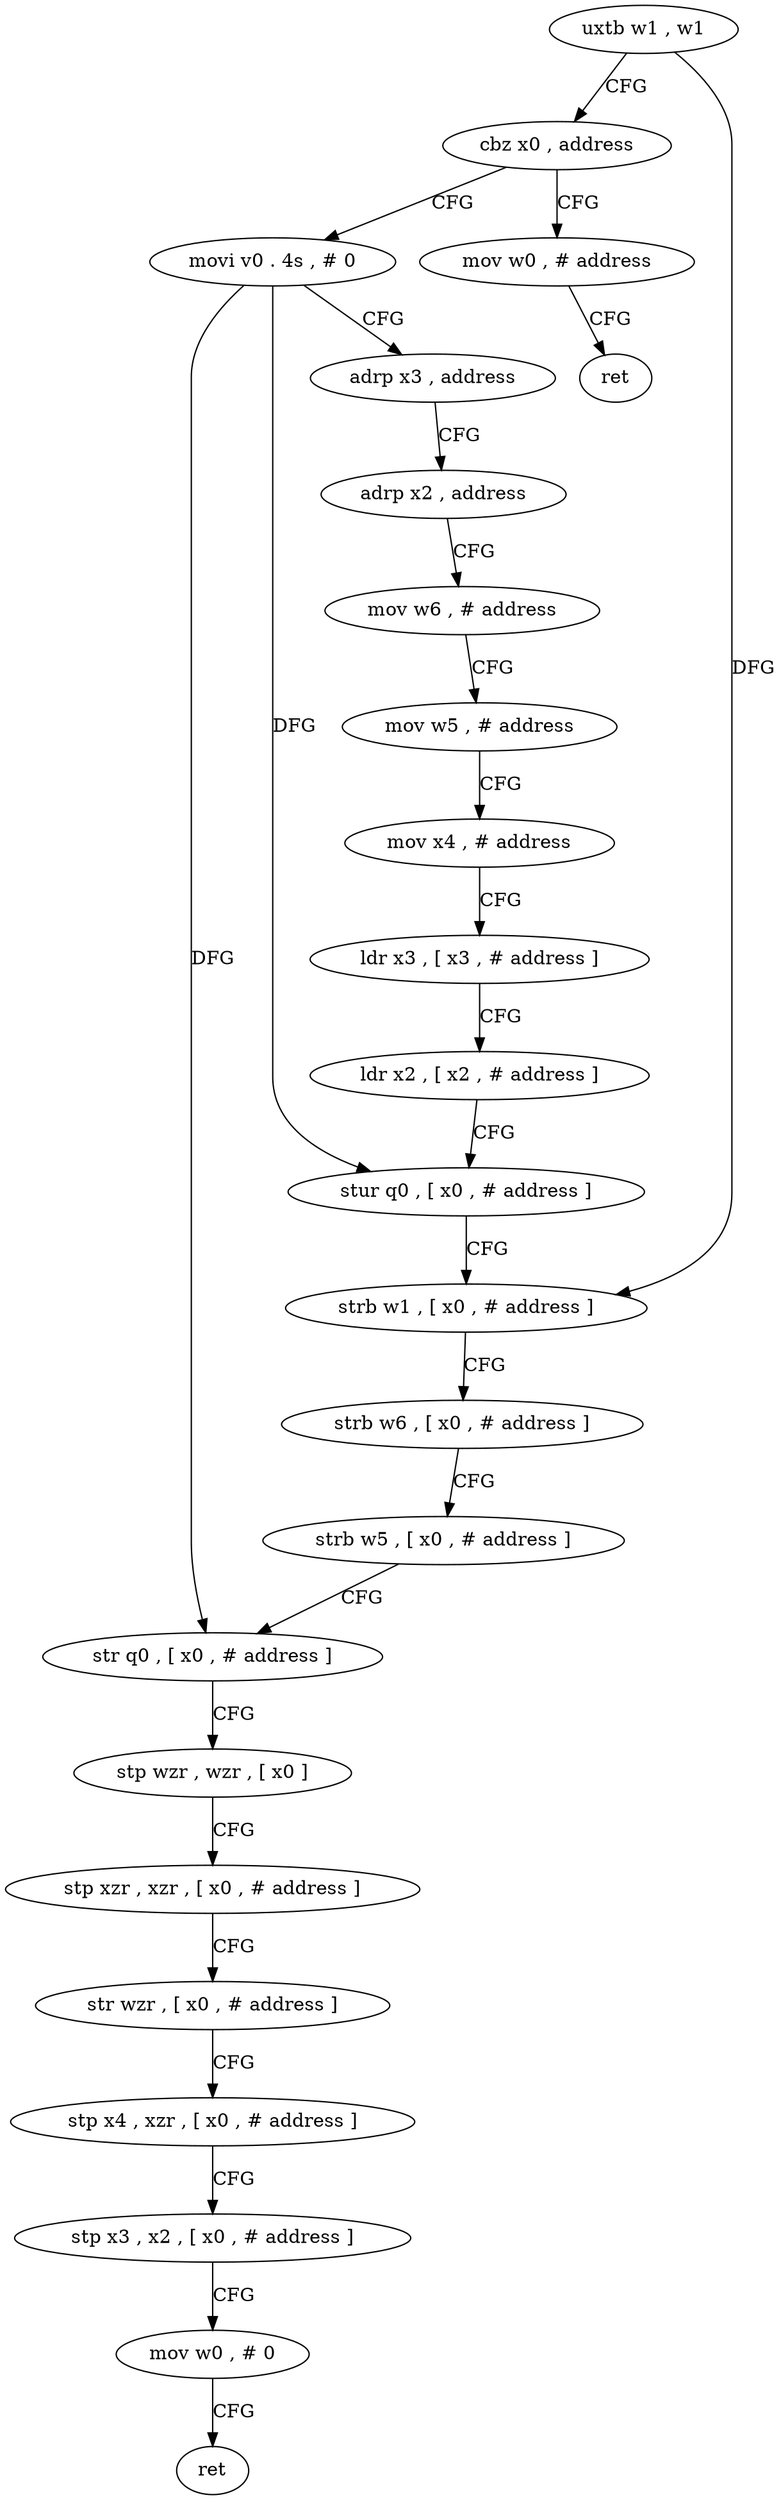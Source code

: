 digraph "func" {
"4305528" [label = "uxtb w1 , w1" ]
"4305532" [label = "cbz x0 , address" ]
"4305616" [label = "mov w0 , # address" ]
"4305536" [label = "movi v0 . 4s , # 0" ]
"4305620" [label = "ret" ]
"4305540" [label = "adrp x3 , address" ]
"4305544" [label = "adrp x2 , address" ]
"4305548" [label = "mov w6 , # address" ]
"4305552" [label = "mov w5 , # address" ]
"4305556" [label = "mov x4 , # address" ]
"4305560" [label = "ldr x3 , [ x3 , # address ]" ]
"4305564" [label = "ldr x2 , [ x2 , # address ]" ]
"4305568" [label = "stur q0 , [ x0 , # address ]" ]
"4305572" [label = "strb w1 , [ x0 , # address ]" ]
"4305576" [label = "strb w6 , [ x0 , # address ]" ]
"4305580" [label = "strb w5 , [ x0 , # address ]" ]
"4305584" [label = "str q0 , [ x0 , # address ]" ]
"4305588" [label = "stp wzr , wzr , [ x0 ]" ]
"4305592" [label = "stp xzr , xzr , [ x0 , # address ]" ]
"4305596" [label = "str wzr , [ x0 , # address ]" ]
"4305600" [label = "stp x4 , xzr , [ x0 , # address ]" ]
"4305604" [label = "stp x3 , x2 , [ x0 , # address ]" ]
"4305608" [label = "mov w0 , # 0" ]
"4305612" [label = "ret" ]
"4305528" -> "4305532" [ label = "CFG" ]
"4305528" -> "4305572" [ label = "DFG" ]
"4305532" -> "4305616" [ label = "CFG" ]
"4305532" -> "4305536" [ label = "CFG" ]
"4305616" -> "4305620" [ label = "CFG" ]
"4305536" -> "4305540" [ label = "CFG" ]
"4305536" -> "4305568" [ label = "DFG" ]
"4305536" -> "4305584" [ label = "DFG" ]
"4305540" -> "4305544" [ label = "CFG" ]
"4305544" -> "4305548" [ label = "CFG" ]
"4305548" -> "4305552" [ label = "CFG" ]
"4305552" -> "4305556" [ label = "CFG" ]
"4305556" -> "4305560" [ label = "CFG" ]
"4305560" -> "4305564" [ label = "CFG" ]
"4305564" -> "4305568" [ label = "CFG" ]
"4305568" -> "4305572" [ label = "CFG" ]
"4305572" -> "4305576" [ label = "CFG" ]
"4305576" -> "4305580" [ label = "CFG" ]
"4305580" -> "4305584" [ label = "CFG" ]
"4305584" -> "4305588" [ label = "CFG" ]
"4305588" -> "4305592" [ label = "CFG" ]
"4305592" -> "4305596" [ label = "CFG" ]
"4305596" -> "4305600" [ label = "CFG" ]
"4305600" -> "4305604" [ label = "CFG" ]
"4305604" -> "4305608" [ label = "CFG" ]
"4305608" -> "4305612" [ label = "CFG" ]
}
